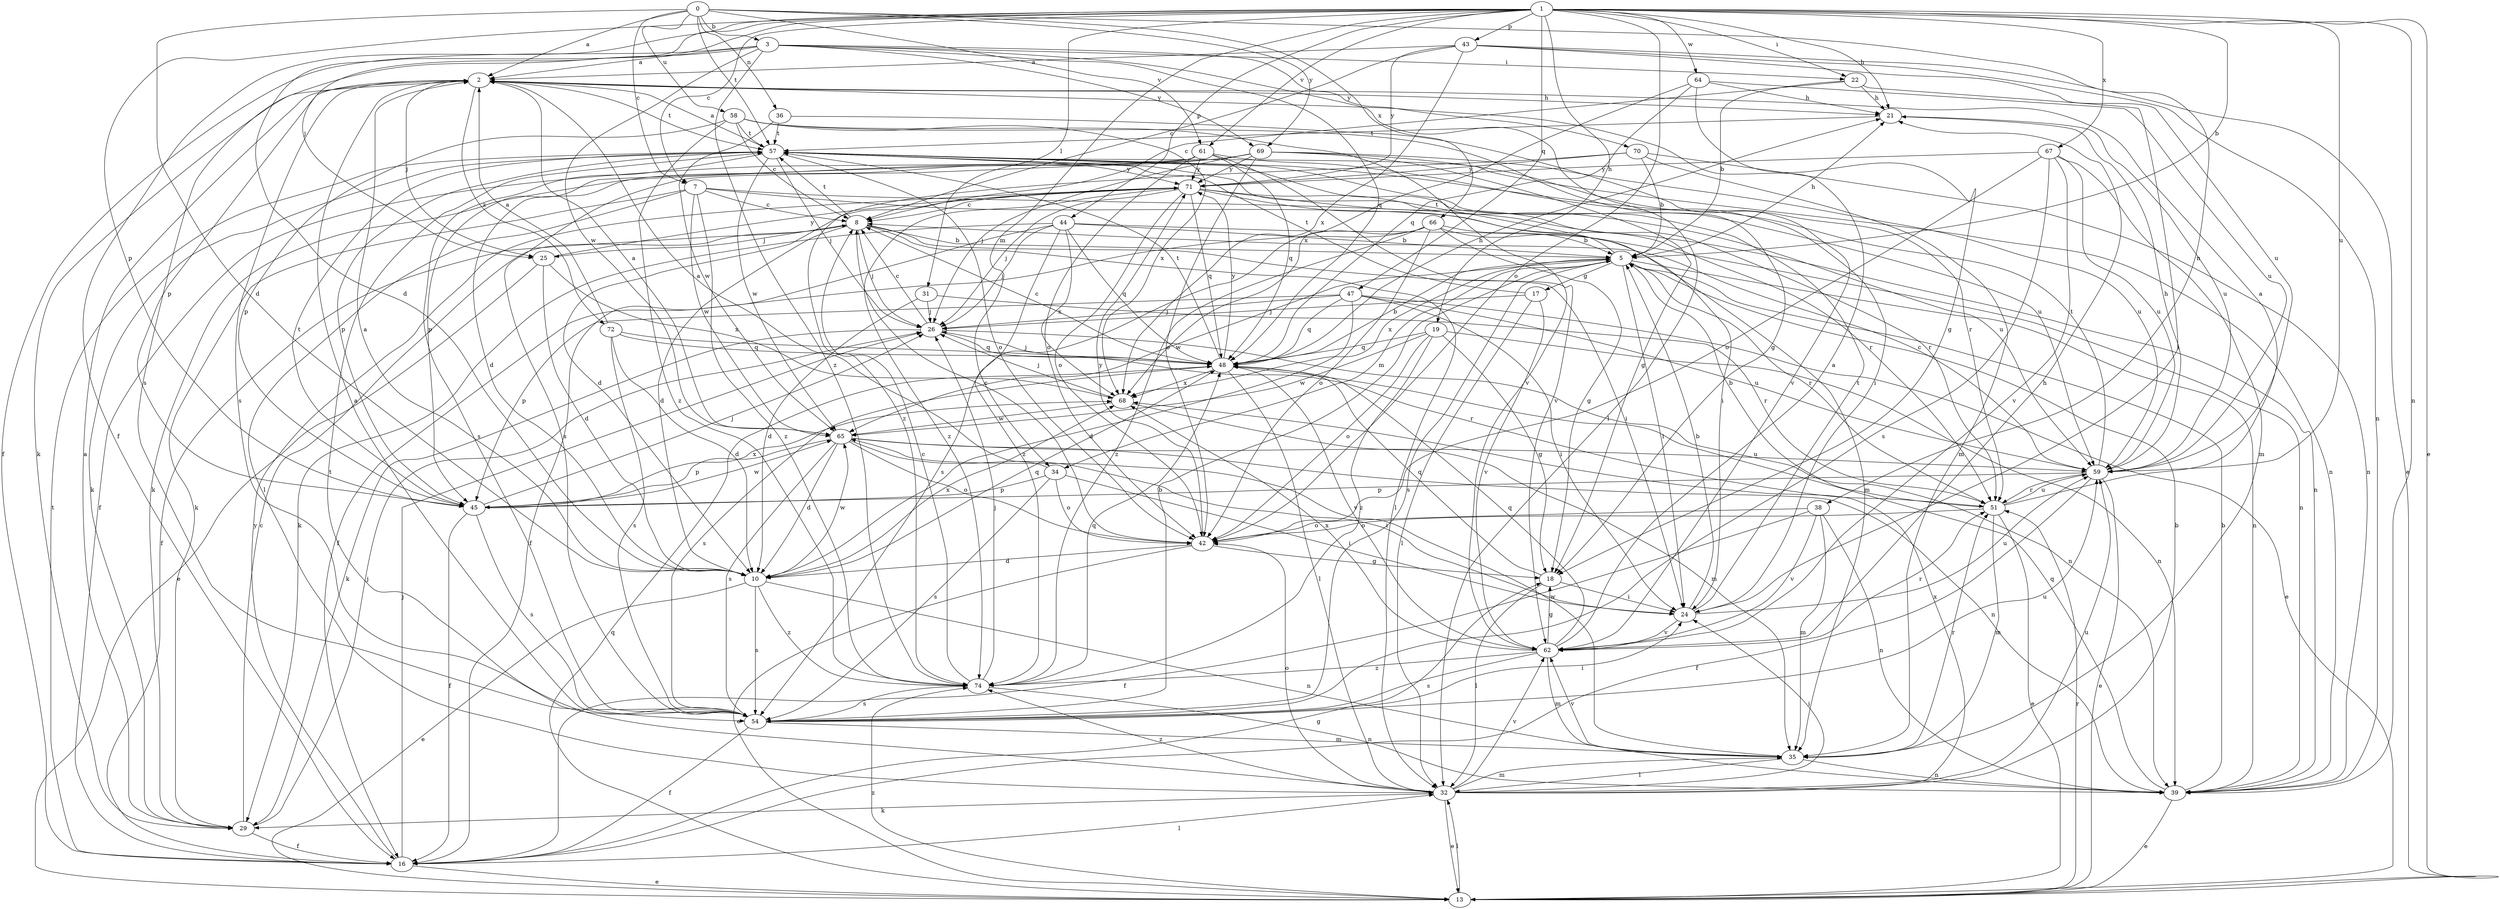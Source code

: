 strict digraph  {
0;
1;
2;
3;
5;
7;
8;
10;
13;
16;
17;
18;
19;
21;
22;
24;
25;
26;
29;
31;
32;
34;
35;
36;
38;
39;
42;
43;
44;
45;
47;
48;
51;
54;
57;
58;
59;
61;
62;
64;
65;
66;
67;
68;
69;
70;
71;
72;
74;
0 -> 2  [label=a];
0 -> 3  [label=b];
0 -> 7  [label=c];
0 -> 10  [label=d];
0 -> 36  [label=n];
0 -> 38  [label=n];
0 -> 57  [label=t];
0 -> 58  [label=u];
0 -> 61  [label=v];
0 -> 66  [label=x];
0 -> 69  [label=y];
1 -> 5  [label=b];
1 -> 7  [label=c];
1 -> 10  [label=d];
1 -> 13  [label=e];
1 -> 16  [label=f];
1 -> 19  [label=h];
1 -> 21  [label=h];
1 -> 22  [label=i];
1 -> 25  [label=j];
1 -> 31  [label=l];
1 -> 34  [label=m];
1 -> 39  [label=n];
1 -> 42  [label=o];
1 -> 43  [label=p];
1 -> 44  [label=p];
1 -> 45  [label=p];
1 -> 47  [label=q];
1 -> 59  [label=u];
1 -> 61  [label=v];
1 -> 64  [label=w];
1 -> 67  [label=x];
2 -> 21  [label=h];
2 -> 25  [label=j];
2 -> 29  [label=k];
2 -> 45  [label=p];
2 -> 54  [label=s];
2 -> 57  [label=t];
2 -> 72  [label=z];
3 -> 2  [label=a];
3 -> 16  [label=f];
3 -> 22  [label=i];
3 -> 32  [label=l];
3 -> 48  [label=q];
3 -> 54  [label=s];
3 -> 65  [label=w];
3 -> 69  [label=y];
3 -> 70  [label=y];
3 -> 74  [label=z];
5 -> 17  [label=g];
5 -> 21  [label=h];
5 -> 24  [label=i];
5 -> 34  [label=m];
5 -> 39  [label=n];
5 -> 51  [label=r];
5 -> 54  [label=s];
5 -> 57  [label=t];
5 -> 65  [label=w];
5 -> 68  [label=x];
7 -> 8  [label=c];
7 -> 29  [label=k];
7 -> 32  [label=l];
7 -> 39  [label=n];
7 -> 51  [label=r];
7 -> 65  [label=w];
7 -> 74  [label=z];
8 -> 5  [label=b];
8 -> 10  [label=d];
8 -> 16  [label=f];
8 -> 24  [label=i];
8 -> 25  [label=j];
8 -> 26  [label=j];
8 -> 32  [label=l];
8 -> 57  [label=t];
10 -> 2  [label=a];
10 -> 13  [label=e];
10 -> 39  [label=n];
10 -> 48  [label=q];
10 -> 54  [label=s];
10 -> 65  [label=w];
10 -> 68  [label=x];
10 -> 74  [label=z];
13 -> 32  [label=l];
13 -> 48  [label=q];
13 -> 51  [label=r];
13 -> 74  [label=z];
16 -> 13  [label=e];
16 -> 18  [label=g];
16 -> 26  [label=j];
16 -> 32  [label=l];
16 -> 57  [label=t];
16 -> 71  [label=y];
17 -> 26  [label=j];
17 -> 32  [label=l];
17 -> 57  [label=t];
17 -> 62  [label=v];
18 -> 24  [label=i];
18 -> 32  [label=l];
18 -> 48  [label=q];
19 -> 18  [label=g];
19 -> 39  [label=n];
19 -> 42  [label=o];
19 -> 48  [label=q];
19 -> 65  [label=w];
19 -> 74  [label=z];
21 -> 57  [label=t];
21 -> 59  [label=u];
22 -> 5  [label=b];
22 -> 8  [label=c];
22 -> 21  [label=h];
22 -> 24  [label=i];
24 -> 5  [label=b];
24 -> 57  [label=t];
24 -> 59  [label=u];
24 -> 62  [label=v];
25 -> 10  [label=d];
25 -> 13  [label=e];
25 -> 68  [label=x];
25 -> 71  [label=y];
26 -> 8  [label=c];
26 -> 29  [label=k];
26 -> 39  [label=n];
26 -> 48  [label=q];
29 -> 2  [label=a];
29 -> 8  [label=c];
29 -> 16  [label=f];
29 -> 26  [label=j];
31 -> 10  [label=d];
31 -> 26  [label=j];
31 -> 51  [label=r];
32 -> 5  [label=b];
32 -> 13  [label=e];
32 -> 24  [label=i];
32 -> 29  [label=k];
32 -> 35  [label=m];
32 -> 42  [label=o];
32 -> 57  [label=t];
32 -> 59  [label=u];
32 -> 62  [label=v];
32 -> 68  [label=x];
32 -> 74  [label=z];
34 -> 2  [label=a];
34 -> 24  [label=i];
34 -> 42  [label=o];
34 -> 45  [label=p];
34 -> 54  [label=s];
35 -> 32  [label=l];
35 -> 39  [label=n];
35 -> 51  [label=r];
35 -> 62  [label=v];
35 -> 65  [label=w];
36 -> 57  [label=t];
36 -> 62  [label=v];
36 -> 65  [label=w];
38 -> 16  [label=f];
38 -> 35  [label=m];
38 -> 39  [label=n];
38 -> 42  [label=o];
38 -> 62  [label=v];
39 -> 5  [label=b];
39 -> 13  [label=e];
39 -> 48  [label=q];
42 -> 8  [label=c];
42 -> 10  [label=d];
42 -> 13  [label=e];
42 -> 18  [label=g];
42 -> 71  [label=y];
43 -> 2  [label=a];
43 -> 8  [label=c];
43 -> 13  [label=e];
43 -> 39  [label=n];
43 -> 59  [label=u];
43 -> 68  [label=x];
43 -> 71  [label=y];
44 -> 5  [label=b];
44 -> 16  [label=f];
44 -> 26  [label=j];
44 -> 29  [label=k];
44 -> 39  [label=n];
44 -> 48  [label=q];
44 -> 68  [label=x];
44 -> 74  [label=z];
45 -> 16  [label=f];
45 -> 26  [label=j];
45 -> 54  [label=s];
45 -> 57  [label=t];
45 -> 65  [label=w];
45 -> 68  [label=x];
47 -> 10  [label=d];
47 -> 13  [label=e];
47 -> 24  [label=i];
47 -> 26  [label=j];
47 -> 45  [label=p];
47 -> 48  [label=q];
47 -> 59  [label=u];
48 -> 5  [label=b];
48 -> 8  [label=c];
48 -> 21  [label=h];
48 -> 26  [label=j];
48 -> 32  [label=l];
48 -> 54  [label=s];
48 -> 57  [label=t];
48 -> 62  [label=v];
48 -> 68  [label=x];
48 -> 71  [label=y];
51 -> 2  [label=a];
51 -> 5  [label=b];
51 -> 13  [label=e];
51 -> 35  [label=m];
51 -> 42  [label=o];
51 -> 59  [label=u];
54 -> 2  [label=a];
54 -> 5  [label=b];
54 -> 16  [label=f];
54 -> 24  [label=i];
54 -> 35  [label=m];
54 -> 59  [label=u];
57 -> 2  [label=a];
57 -> 26  [label=j];
57 -> 29  [label=k];
57 -> 39  [label=n];
57 -> 42  [label=o];
57 -> 45  [label=p];
57 -> 54  [label=s];
57 -> 59  [label=u];
57 -> 65  [label=w];
57 -> 71  [label=y];
58 -> 8  [label=c];
58 -> 18  [label=g];
58 -> 45  [label=p];
58 -> 57  [label=t];
58 -> 62  [label=v];
58 -> 68  [label=x];
58 -> 74  [label=z];
59 -> 8  [label=c];
59 -> 13  [label=e];
59 -> 16  [label=f];
59 -> 21  [label=h];
59 -> 45  [label=p];
59 -> 51  [label=r];
59 -> 57  [label=t];
61 -> 10  [label=d];
61 -> 16  [label=f];
61 -> 24  [label=i];
61 -> 42  [label=o];
61 -> 45  [label=p];
61 -> 48  [label=q];
61 -> 62  [label=v];
61 -> 71  [label=y];
62 -> 2  [label=a];
62 -> 18  [label=g];
62 -> 21  [label=h];
62 -> 35  [label=m];
62 -> 48  [label=q];
62 -> 51  [label=r];
62 -> 54  [label=s];
62 -> 68  [label=x];
62 -> 74  [label=z];
64 -> 18  [label=g];
64 -> 21  [label=h];
64 -> 48  [label=q];
64 -> 59  [label=u];
64 -> 68  [label=x];
65 -> 2  [label=a];
65 -> 10  [label=d];
65 -> 24  [label=i];
65 -> 39  [label=n];
65 -> 42  [label=o];
65 -> 45  [label=p];
65 -> 54  [label=s];
65 -> 59  [label=u];
66 -> 5  [label=b];
66 -> 16  [label=f];
66 -> 18  [label=g];
66 -> 35  [label=m];
66 -> 42  [label=o];
66 -> 54  [label=s];
66 -> 74  [label=z];
67 -> 35  [label=m];
67 -> 42  [label=o];
67 -> 54  [label=s];
67 -> 59  [label=u];
67 -> 62  [label=v];
67 -> 71  [label=y];
68 -> 26  [label=j];
68 -> 35  [label=m];
68 -> 65  [label=w];
69 -> 18  [label=g];
69 -> 26  [label=j];
69 -> 29  [label=k];
69 -> 42  [label=o];
69 -> 51  [label=r];
69 -> 54  [label=s];
69 -> 59  [label=u];
69 -> 71  [label=y];
70 -> 5  [label=b];
70 -> 35  [label=m];
70 -> 39  [label=n];
70 -> 71  [label=y];
70 -> 74  [label=z];
71 -> 8  [label=c];
71 -> 10  [label=d];
71 -> 24  [label=i];
71 -> 26  [label=j];
71 -> 42  [label=o];
71 -> 48  [label=q];
71 -> 51  [label=r];
71 -> 59  [label=u];
71 -> 74  [label=z];
72 -> 2  [label=a];
72 -> 10  [label=d];
72 -> 48  [label=q];
72 -> 51  [label=r];
72 -> 54  [label=s];
74 -> 8  [label=c];
74 -> 26  [label=j];
74 -> 39  [label=n];
74 -> 48  [label=q];
74 -> 54  [label=s];
}

